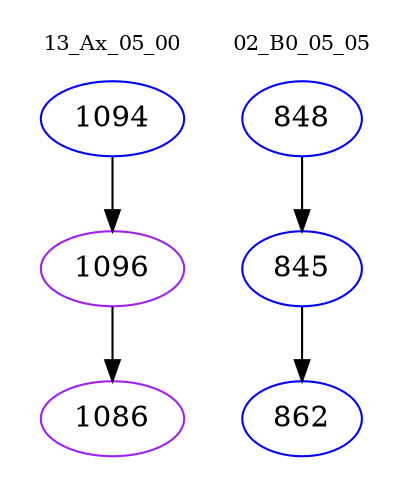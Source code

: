 digraph{
subgraph cluster_0 {
color = white
label = "13_Ax_05_00";
fontsize=10;
T0_1094 [label="1094", color="blue"]
T0_1094 -> T0_1096 [color="black"]
T0_1096 [label="1096", color="purple"]
T0_1096 -> T0_1086 [color="black"]
T0_1086 [label="1086", color="purple"]
}
subgraph cluster_1 {
color = white
label = "02_B0_05_05";
fontsize=10;
T1_848 [label="848", color="blue"]
T1_848 -> T1_845 [color="black"]
T1_845 [label="845", color="blue"]
T1_845 -> T1_862 [color="black"]
T1_862 [label="862", color="blue"]
}
}
